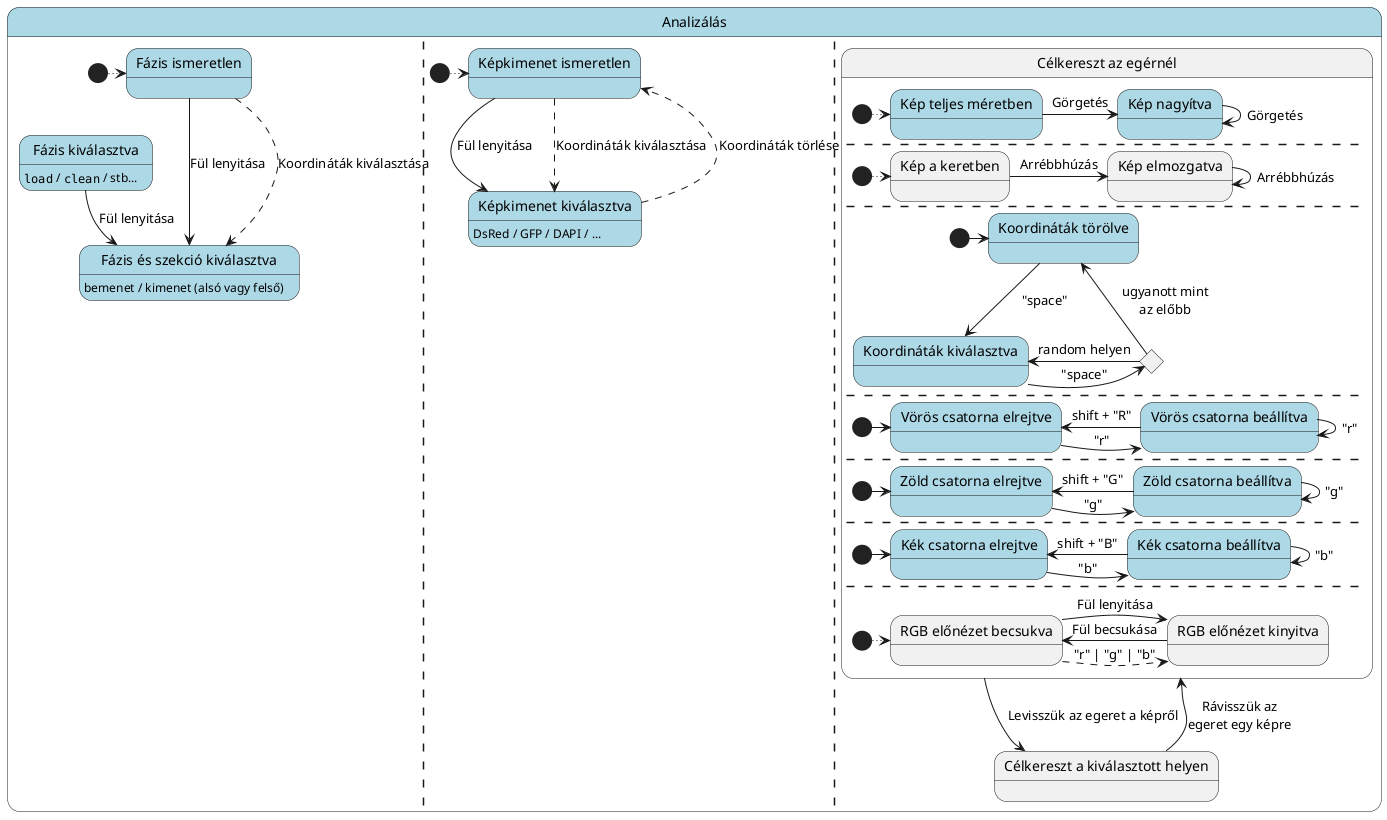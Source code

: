@startuml

state "Analizálás" as analyze #lightBlue {
    state "Fázis ismeretlen" as phaseUnknown #lightBlue
    state "Fázis kiválasztva" as phaseSelected #lightBlue: ""load"" / ""clean"" / stb...
    state "Fázis és szekció kiválasztva" as sectionSelected #lightBlue: bemenet / kimenet (alsó vagy felső)

    [*] -[dotted]> phaseUnknown
    phaseUnknown -[hidden]-> phaseSelected
    phaseSelected --> sectionSelected: Fül lenyitása
    
    phaseUnknown ---> sectionSelected: Fül lenyitása

    phaseUnknown -[dashed]--> sectionSelected: Koordináták kiválasztása

    ||
    
    state "Képkimenet ismeretlen" as outputUnknown #lightBlue
    state "Képkimenet kiválasztva" as outputSelected #lightBlue: DsRed / GFP / DAPI / ...
    
    [*] -[dotted]> outputUnknown
    outputUnknown --> outputSelected: Fül lenyitása

    outputUnknown -[dashed]--> outputSelected: Koordináták kiválasztása
    outputSelected -[dashed]--> outputUnknown: Koordináták törlése

    --

    state "Célkereszt az egérnél" as hover {
        state "Kép teljes méretben" as zoomUnknown #lightBlue
        state "Kép nagyítva" as zoomSelected #lightBlue

        [*] -[dotted]> zoomUnknown
        zoomUnknown -> zoomSelected: Görgetés
        zoomSelected -> zoomSelected: Görgetés

        --

        state "Kép a keretben" as movedUnknown
        state "Kép elmozgatva" as movedSelected

        [*] -[dotted]> movedUnknown
        movedUnknown -> movedSelected: Arrébbhúzás
        movedSelected -> movedSelected: Arrébbhúzás

        --

        state "Koordináták törölve" as coordinatesUnknown #lightBlue
        state spacePressed <<choice>>
        state "Koordináták kiválasztva" as coordinatesSelected #lightBlue

        [*] -r-> coordinatesUnknown
        coordinatesUnknown --> coordinatesSelected: "space"
        coordinatesSelected -r-> spacePressed: "space"
        spacePressed -l-> coordinatesSelected: random helyen
        spacePressed -l-> coordinatesUnknown: ugyanott mint\naz előbb

        --

        state "Vörös csatorna beállítva" as redSelected#lightBlue
        state "Vörös csatorna elrejtve" as redUnselected#lightBlue
        [*] -> redUnselected
        redSelected -> redSelected: "r"
        redSelected <-r- redUnselected: "r"
        redSelected -> redUnselected: shift + "R"

        --

        state "Zöld csatorna beállítva" as greenSelected#lightBlue
        state "Zöld csatorna elrejtve" as greenUnselected#lightBlue
        [*] -> greenUnselected
        greenSelected -> greenSelected: "g"
        greenSelected <-r- greenUnselected: "g"
        greenSelected -> greenUnselected: shift + "G"

        --

        state "Kék csatorna beállítva" as lightBlueSelected#lightBlue
        state "Kék csatorna elrejtve" as lightBlueUnselected#lightBlue
        [*] -> lightBlueUnselected
        lightBlueSelected -> lightBlueSelected: "b"
        lightBlueSelected <-r- lightBlueUnselected: "b"
        lightBlueSelected -> lightBlueUnselected: shift + "B"

        --

        state "RGB előnézet becsukva" as compositePreviewCollapsed
        state "RGB előnézet kinyitva" as compositePreviewOpen
        
        [*] -[dotted]> compositePreviewCollapsed
        compositePreviewCollapsed -> compositePreviewOpen: Fül lenyitása
        compositePreviewOpen -> compositePreviewCollapsed: Fül becsukása
        compositePreviewCollapsed -[dashed]> compositePreviewOpen: "r" | "g" | "b"
    }

    state "Célkereszt a kiválasztott helyen" as noHover

    noHover --> hover: Rávisszük az\negeret egy képre
    hover --> noHover: Levisszük az egeret a képről
}
@enduml